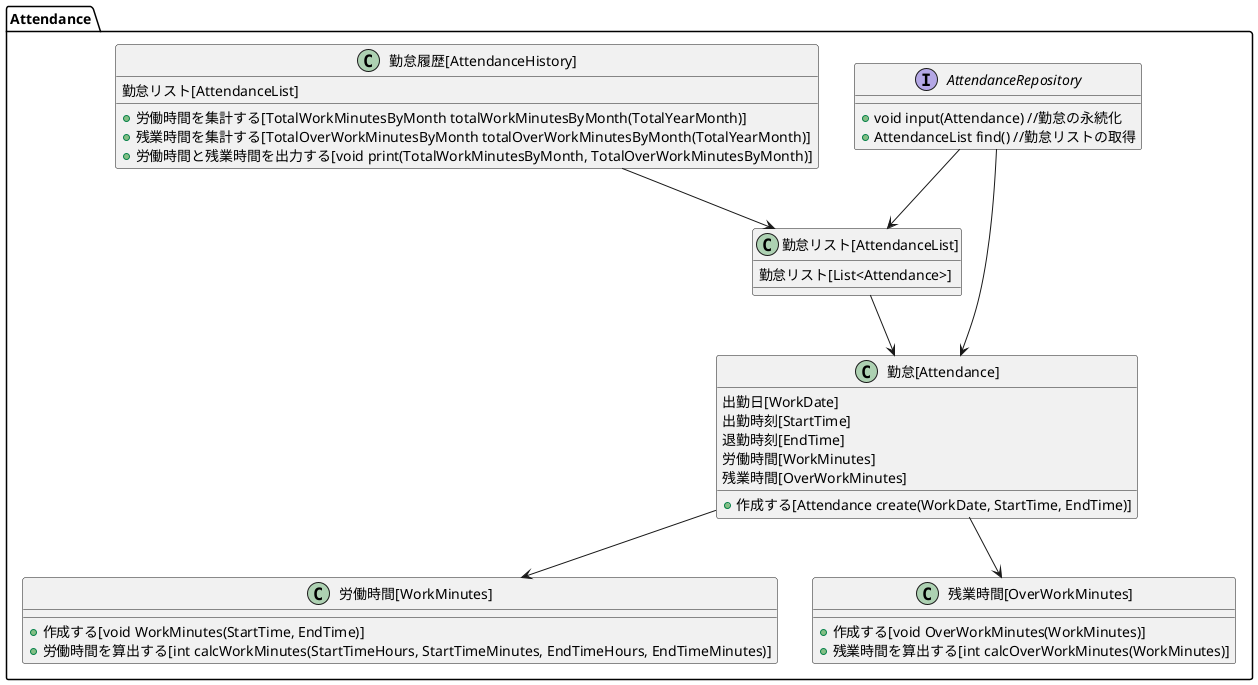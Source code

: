 @startuml

package Attendance {

interface AttendanceRepository {
    +void input(Attendance) //勤怠の永続化
    +AttendanceList find() //勤怠リストの取得
}

class "勤怠[Attendance]" as Attendance {
    出勤日[WorkDate]
    出勤時刻[StartTime]
    退勤時刻[EndTime]
    労働時間[WorkMinutes]
    残業時間[OverWorkMinutes]
    + 作成する[Attendance create(WorkDate, StartTime, EndTime)]
}

class "勤怠履歴[AttendanceHistory]" as AttendanceHistory {
    勤怠リスト[AttendanceList]
    + 労働時間を集計する[TotalWorkMinutesByMonth totalWorkMinutesByMonth(TotalYearMonth)]
    + 残業時間を集計する[TotalOverWorkMinutesByMonth totalOverWorkMinutesByMonth(TotalYearMonth)]
    + 労働時間と残業時間を出力する[void print(TotalWorkMinutesByMonth, TotalOverWorkMinutesByMonth)]
}

class "勤怠リスト[AttendanceList]" as AttendanceList {
    勤怠リスト[List<Attendance>]
}

class "労働時間[WorkMinutes]" as WorkMinutes {
    + 作成する[void WorkMinutes(StartTime, EndTime)]
    + 労働時間を算出する[int calcWorkMinutes(StartTimeHours, StartTimeMinutes, EndTimeHours, EndTimeMinutes)]
}

class "残業時間[OverWorkMinutes]" as OverWorkMinutes {
    + 作成する[void OverWorkMinutes(WorkMinutes)]
    + 残業時間を算出する[int calcOverWorkMinutes(WorkMinutes)]
}

AttendanceRepository -down-> Attendance
AttendanceRepository -down-> AttendanceList
AttendanceHistory -down-> AttendanceList
AttendanceList -down-> Attendance
Attendance -down-> WorkMinutes
Attendance -down-> OverWorkMinutes

}

@enduml
